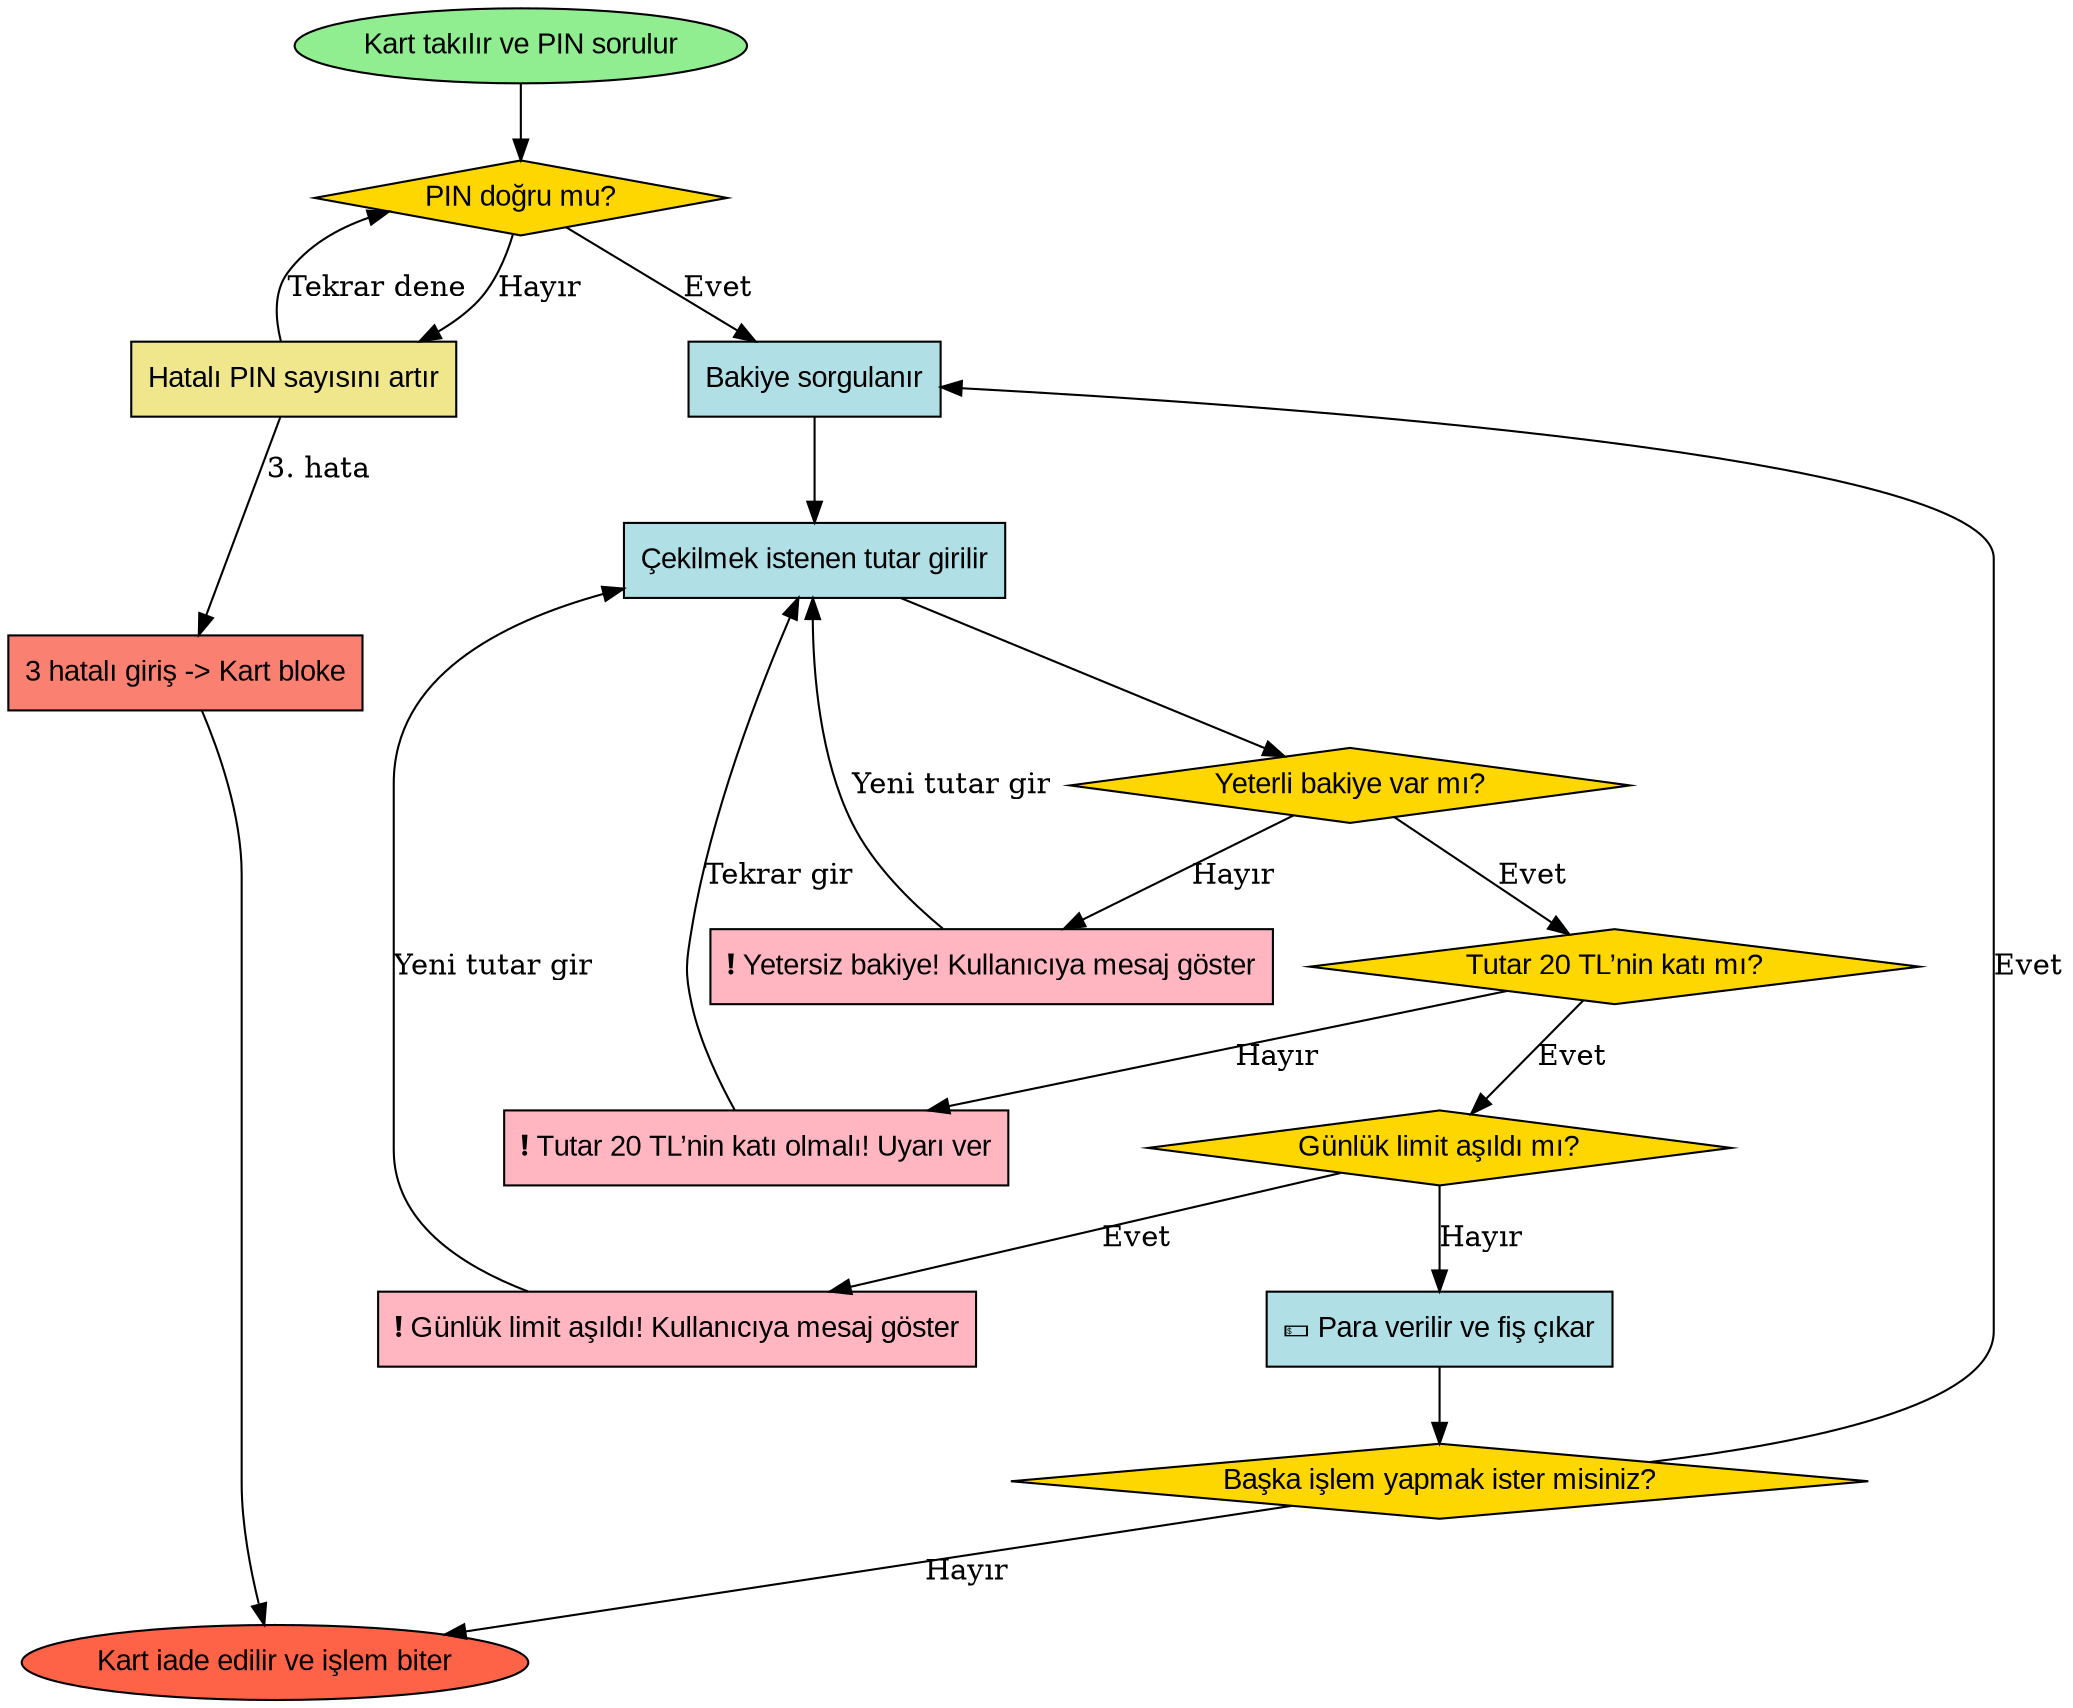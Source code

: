 digraph ATM {
    rankdir=TB;
    fontname="Arial";
    node [shape=rectangle, fontname="Arial", style=filled, fillcolor="#B0E0E6"];

    // Başlangıç ve bitiş
    Start [label="Kart takılır ve PIN sorulur", shape=ellipse, fillcolor="#90EE90"];
    End [label="Kart iade edilir ve işlem biter", shape=ellipse, fillcolor="#FF6347"];

    // PIN işlemleri
    PinCheck [label="PIN doğru mu?", shape=diamond, fillcolor="#FFD700"];
    WrongPin [label="Hatalı PIN sayısını artır", fillcolor="#F0E68C"];
    BlockCard [label="3 hatalı giriş -> Kart bloke", fillcolor="#FA8072"];

    // Ana işlemler
    Balance [label="Bakiye sorgulanır"];
    Amount [label="Çekilmek istenen tutar girilir"];
    EnoughBalance [label="Yeterli bakiye var mı?", shape=diamond, fillcolor="#FFD700"];
    NoBalance [label="❗ Yetersiz bakiye! Kullanıcıya mesaj göster", fillcolor="#FFB6C1"];

    Multiple20 [label="Tutar 20 TL’nin katı mı?", shape=diamond, fillcolor="#FFD700"];
    NotMultiple20 [label="❗ Tutar 20 TL’nin katı olmalı! Uyarı ver", fillcolor="#FFB6C1"];

    DailyLimit [label="Günlük limit aşıldı mı?", shape=diamond, fillcolor="#FFD700"];
    LimitExceeded [label="❗ Günlük limit aşıldı! Kullanıcıya mesaj göster", fillcolor="#FFB6C1"];

    GiveMoney [label="💵 Para verilir ve fiş çıkar"];
    Another [label="Başka işlem yapmak ister misiniz?", shape=diamond, fillcolor="#FFD700"];

    // Akış bağlantıları
    Start -> PinCheck;

    // PIN kontrol akışı
    PinCheck -> Balance [label="Evet"];
    PinCheck -> WrongPin [label="Hayır"];
    WrongPin -> PinCheck [label="Tekrar dene"];
    WrongPin -> BlockCard [label="3. hata"];
    BlockCard -> End;

    // Ana işlem akışı
    Balance -> Amount;
    Amount -> EnoughBalance;

    // Bakiye kontrolü
    EnoughBalance -> Multiple20 [label="Evet"];
    EnoughBalance -> NoBalance [label="Hayır"];
    NoBalance -> Amount [label="Yeni tutar gir"];

    // 20 TL kat kontrolü
    Multiple20 -> DailyLimit [label="Evet"];
    Multiple20 -> NotMultiple20 [label="Hayır"];
    NotMultiple20 -> Amount [label="Tekrar gir"];

    // Günlük limit kontrolü
    DailyLimit -> GiveMoney [label="Hayır"];
    DailyLimit -> LimitExceeded [label="Evet"];
    LimitExceeded -> Amount [label="Yeni tutar gir"];

    // Para verme ve işlem sonu
    GiveMoney -> Another;
    Another -> Balance [label="Evet"];
    Another -> End [label="Hayır"];
}

